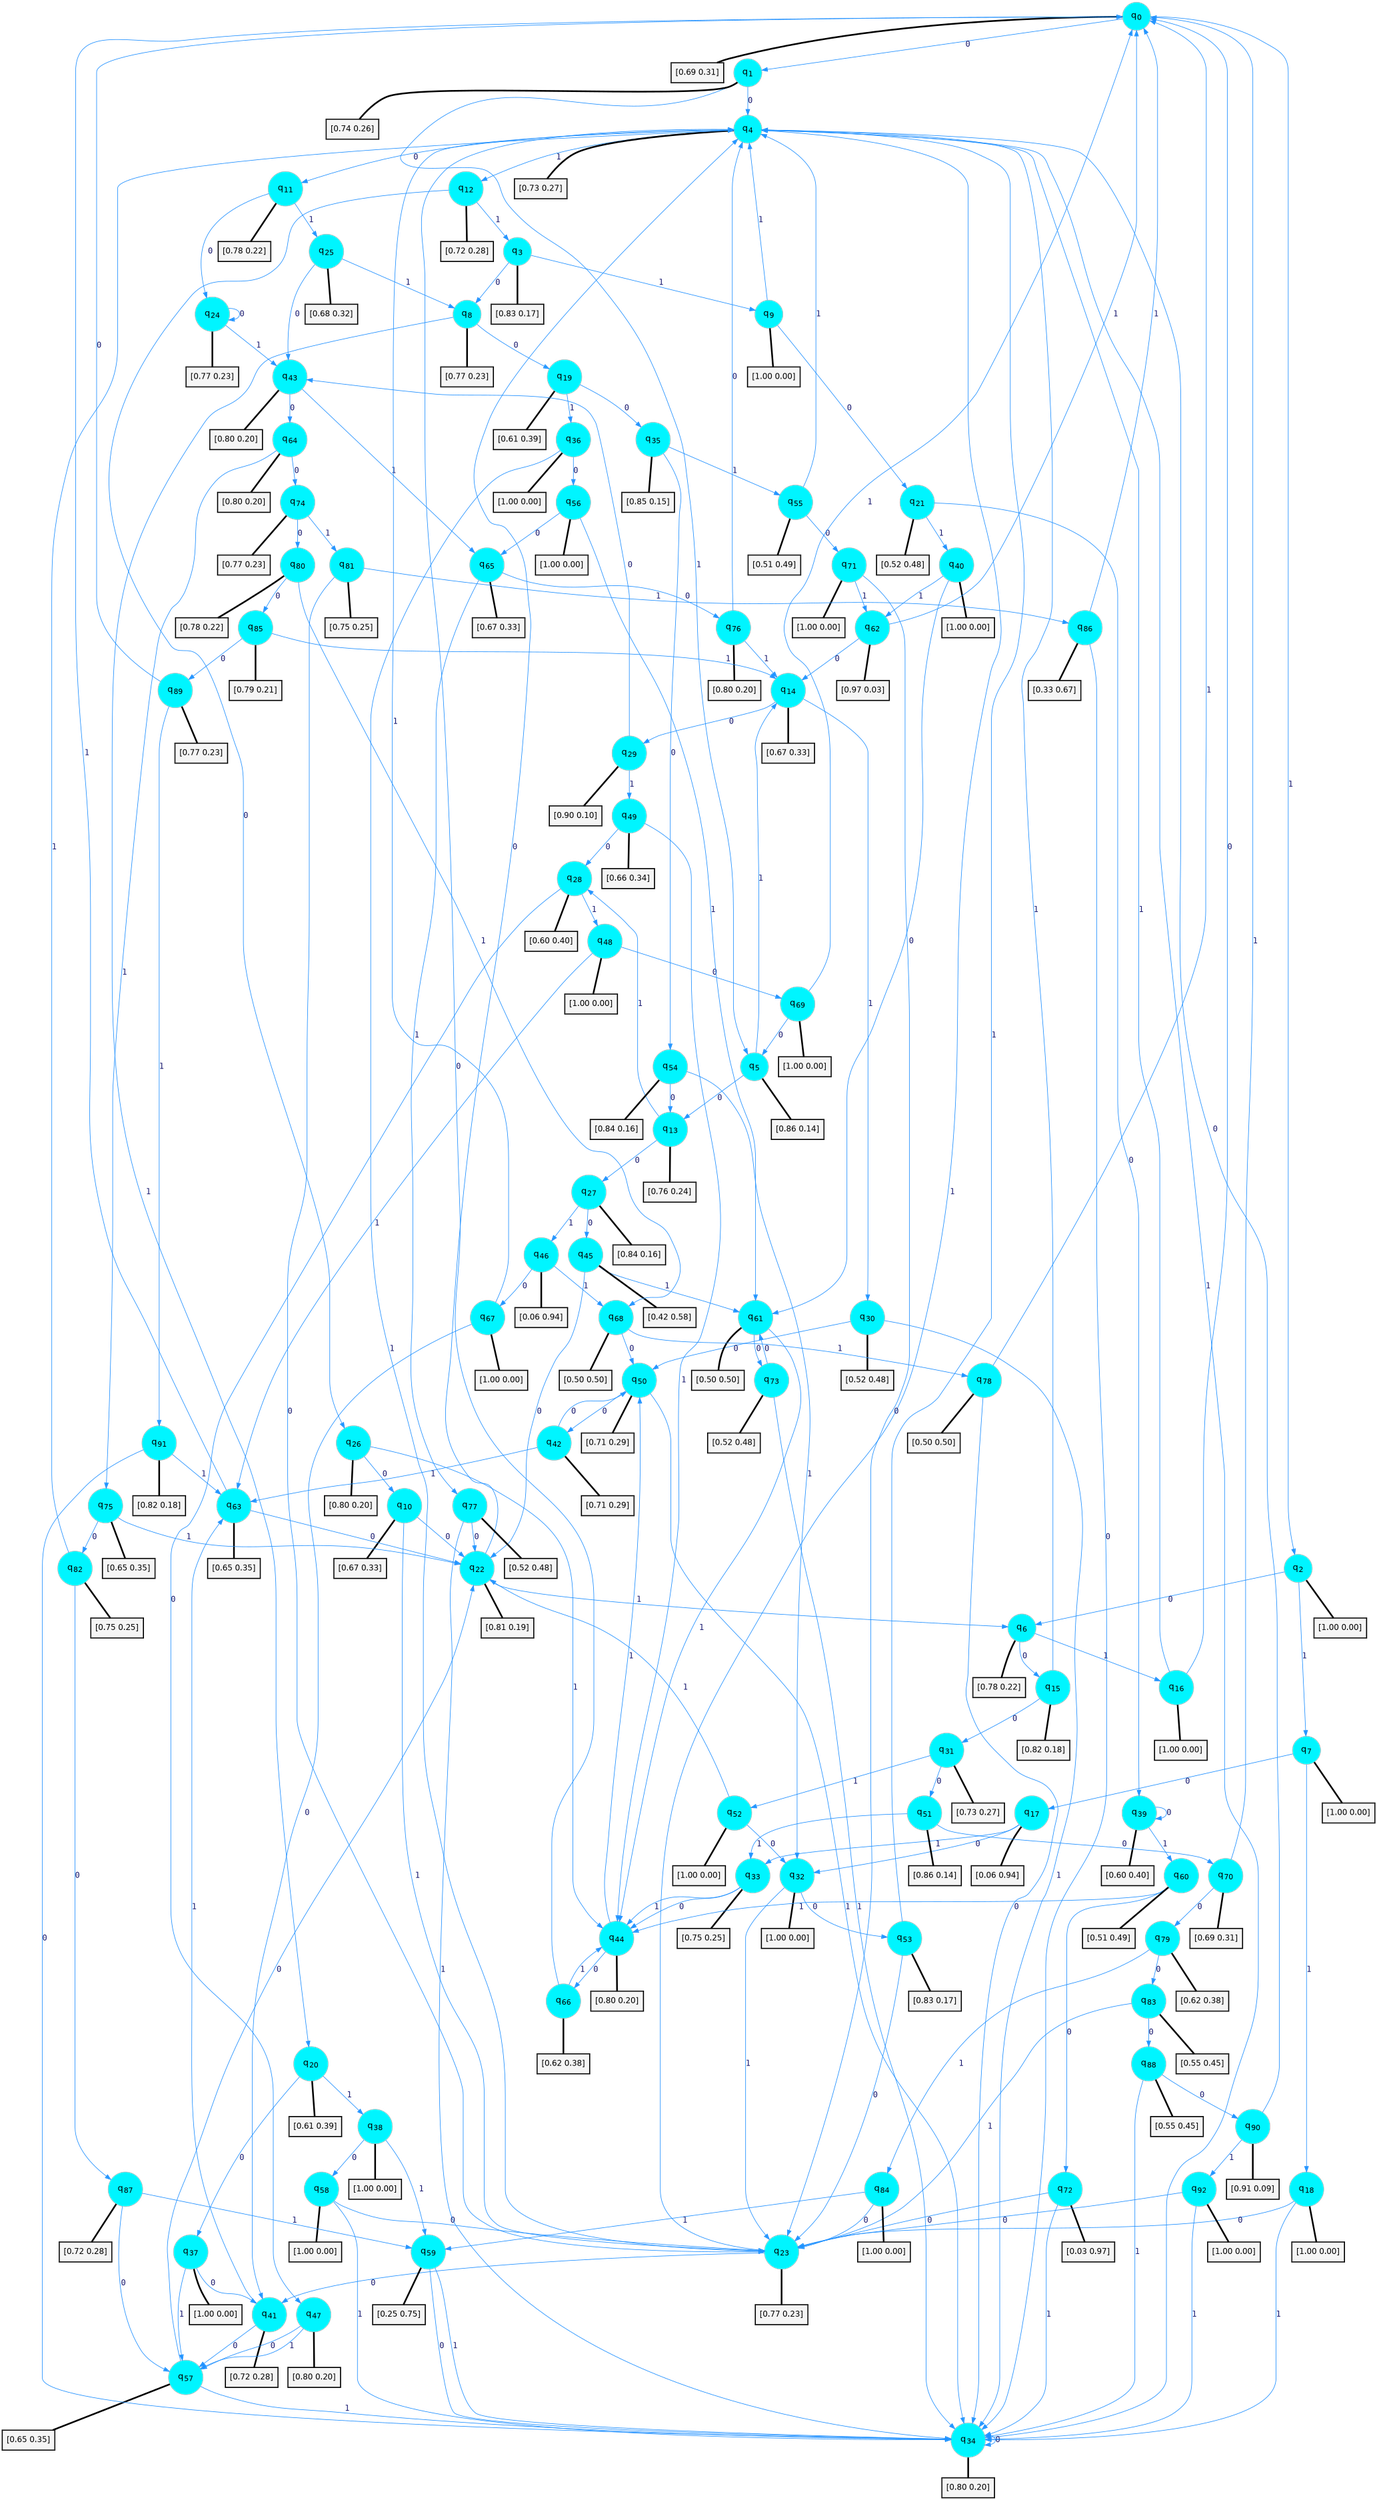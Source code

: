 digraph G {
graph [
bgcolor=transparent, dpi=300, rankdir=TD, size="40,25"];
node [
color=gray, fillcolor=turquoise1, fontcolor=black, fontname=Helvetica, fontsize=16, fontweight=bold, shape=circle, style=filled];
edge [
arrowsize=1, color=dodgerblue1, fontcolor=midnightblue, fontname=courier, fontweight=bold, penwidth=1, style=solid, weight=20];
0[label=<q<SUB>0</SUB>>];
1[label=<q<SUB>1</SUB>>];
2[label=<q<SUB>2</SUB>>];
3[label=<q<SUB>3</SUB>>];
4[label=<q<SUB>4</SUB>>];
5[label=<q<SUB>5</SUB>>];
6[label=<q<SUB>6</SUB>>];
7[label=<q<SUB>7</SUB>>];
8[label=<q<SUB>8</SUB>>];
9[label=<q<SUB>9</SUB>>];
10[label=<q<SUB>10</SUB>>];
11[label=<q<SUB>11</SUB>>];
12[label=<q<SUB>12</SUB>>];
13[label=<q<SUB>13</SUB>>];
14[label=<q<SUB>14</SUB>>];
15[label=<q<SUB>15</SUB>>];
16[label=<q<SUB>16</SUB>>];
17[label=<q<SUB>17</SUB>>];
18[label=<q<SUB>18</SUB>>];
19[label=<q<SUB>19</SUB>>];
20[label=<q<SUB>20</SUB>>];
21[label=<q<SUB>21</SUB>>];
22[label=<q<SUB>22</SUB>>];
23[label=<q<SUB>23</SUB>>];
24[label=<q<SUB>24</SUB>>];
25[label=<q<SUB>25</SUB>>];
26[label=<q<SUB>26</SUB>>];
27[label=<q<SUB>27</SUB>>];
28[label=<q<SUB>28</SUB>>];
29[label=<q<SUB>29</SUB>>];
30[label=<q<SUB>30</SUB>>];
31[label=<q<SUB>31</SUB>>];
32[label=<q<SUB>32</SUB>>];
33[label=<q<SUB>33</SUB>>];
34[label=<q<SUB>34</SUB>>];
35[label=<q<SUB>35</SUB>>];
36[label=<q<SUB>36</SUB>>];
37[label=<q<SUB>37</SUB>>];
38[label=<q<SUB>38</SUB>>];
39[label=<q<SUB>39</SUB>>];
40[label=<q<SUB>40</SUB>>];
41[label=<q<SUB>41</SUB>>];
42[label=<q<SUB>42</SUB>>];
43[label=<q<SUB>43</SUB>>];
44[label=<q<SUB>44</SUB>>];
45[label=<q<SUB>45</SUB>>];
46[label=<q<SUB>46</SUB>>];
47[label=<q<SUB>47</SUB>>];
48[label=<q<SUB>48</SUB>>];
49[label=<q<SUB>49</SUB>>];
50[label=<q<SUB>50</SUB>>];
51[label=<q<SUB>51</SUB>>];
52[label=<q<SUB>52</SUB>>];
53[label=<q<SUB>53</SUB>>];
54[label=<q<SUB>54</SUB>>];
55[label=<q<SUB>55</SUB>>];
56[label=<q<SUB>56</SUB>>];
57[label=<q<SUB>57</SUB>>];
58[label=<q<SUB>58</SUB>>];
59[label=<q<SUB>59</SUB>>];
60[label=<q<SUB>60</SUB>>];
61[label=<q<SUB>61</SUB>>];
62[label=<q<SUB>62</SUB>>];
63[label=<q<SUB>63</SUB>>];
64[label=<q<SUB>64</SUB>>];
65[label=<q<SUB>65</SUB>>];
66[label=<q<SUB>66</SUB>>];
67[label=<q<SUB>67</SUB>>];
68[label=<q<SUB>68</SUB>>];
69[label=<q<SUB>69</SUB>>];
70[label=<q<SUB>70</SUB>>];
71[label=<q<SUB>71</SUB>>];
72[label=<q<SUB>72</SUB>>];
73[label=<q<SUB>73</SUB>>];
74[label=<q<SUB>74</SUB>>];
75[label=<q<SUB>75</SUB>>];
76[label=<q<SUB>76</SUB>>];
77[label=<q<SUB>77</SUB>>];
78[label=<q<SUB>78</SUB>>];
79[label=<q<SUB>79</SUB>>];
80[label=<q<SUB>80</SUB>>];
81[label=<q<SUB>81</SUB>>];
82[label=<q<SUB>82</SUB>>];
83[label=<q<SUB>83</SUB>>];
84[label=<q<SUB>84</SUB>>];
85[label=<q<SUB>85</SUB>>];
86[label=<q<SUB>86</SUB>>];
87[label=<q<SUB>87</SUB>>];
88[label=<q<SUB>88</SUB>>];
89[label=<q<SUB>89</SUB>>];
90[label=<q<SUB>90</SUB>>];
91[label=<q<SUB>91</SUB>>];
92[label=<q<SUB>92</SUB>>];
93[label="[0.69 0.31]", shape=box,fontcolor=black, fontname=Helvetica, fontsize=14, penwidth=2, fillcolor=whitesmoke,color=black];
94[label="[0.74 0.26]", shape=box,fontcolor=black, fontname=Helvetica, fontsize=14, penwidth=2, fillcolor=whitesmoke,color=black];
95[label="[1.00 0.00]", shape=box,fontcolor=black, fontname=Helvetica, fontsize=14, penwidth=2, fillcolor=whitesmoke,color=black];
96[label="[0.83 0.17]", shape=box,fontcolor=black, fontname=Helvetica, fontsize=14, penwidth=2, fillcolor=whitesmoke,color=black];
97[label="[0.73 0.27]", shape=box,fontcolor=black, fontname=Helvetica, fontsize=14, penwidth=2, fillcolor=whitesmoke,color=black];
98[label="[0.86 0.14]", shape=box,fontcolor=black, fontname=Helvetica, fontsize=14, penwidth=2, fillcolor=whitesmoke,color=black];
99[label="[0.78 0.22]", shape=box,fontcolor=black, fontname=Helvetica, fontsize=14, penwidth=2, fillcolor=whitesmoke,color=black];
100[label="[1.00 0.00]", shape=box,fontcolor=black, fontname=Helvetica, fontsize=14, penwidth=2, fillcolor=whitesmoke,color=black];
101[label="[0.77 0.23]", shape=box,fontcolor=black, fontname=Helvetica, fontsize=14, penwidth=2, fillcolor=whitesmoke,color=black];
102[label="[1.00 0.00]", shape=box,fontcolor=black, fontname=Helvetica, fontsize=14, penwidth=2, fillcolor=whitesmoke,color=black];
103[label="[0.67 0.33]", shape=box,fontcolor=black, fontname=Helvetica, fontsize=14, penwidth=2, fillcolor=whitesmoke,color=black];
104[label="[0.78 0.22]", shape=box,fontcolor=black, fontname=Helvetica, fontsize=14, penwidth=2, fillcolor=whitesmoke,color=black];
105[label="[0.72 0.28]", shape=box,fontcolor=black, fontname=Helvetica, fontsize=14, penwidth=2, fillcolor=whitesmoke,color=black];
106[label="[0.76 0.24]", shape=box,fontcolor=black, fontname=Helvetica, fontsize=14, penwidth=2, fillcolor=whitesmoke,color=black];
107[label="[0.67 0.33]", shape=box,fontcolor=black, fontname=Helvetica, fontsize=14, penwidth=2, fillcolor=whitesmoke,color=black];
108[label="[0.82 0.18]", shape=box,fontcolor=black, fontname=Helvetica, fontsize=14, penwidth=2, fillcolor=whitesmoke,color=black];
109[label="[1.00 0.00]", shape=box,fontcolor=black, fontname=Helvetica, fontsize=14, penwidth=2, fillcolor=whitesmoke,color=black];
110[label="[0.06 0.94]", shape=box,fontcolor=black, fontname=Helvetica, fontsize=14, penwidth=2, fillcolor=whitesmoke,color=black];
111[label="[1.00 0.00]", shape=box,fontcolor=black, fontname=Helvetica, fontsize=14, penwidth=2, fillcolor=whitesmoke,color=black];
112[label="[0.61 0.39]", shape=box,fontcolor=black, fontname=Helvetica, fontsize=14, penwidth=2, fillcolor=whitesmoke,color=black];
113[label="[0.61 0.39]", shape=box,fontcolor=black, fontname=Helvetica, fontsize=14, penwidth=2, fillcolor=whitesmoke,color=black];
114[label="[0.52 0.48]", shape=box,fontcolor=black, fontname=Helvetica, fontsize=14, penwidth=2, fillcolor=whitesmoke,color=black];
115[label="[0.81 0.19]", shape=box,fontcolor=black, fontname=Helvetica, fontsize=14, penwidth=2, fillcolor=whitesmoke,color=black];
116[label="[0.77 0.23]", shape=box,fontcolor=black, fontname=Helvetica, fontsize=14, penwidth=2, fillcolor=whitesmoke,color=black];
117[label="[0.77 0.23]", shape=box,fontcolor=black, fontname=Helvetica, fontsize=14, penwidth=2, fillcolor=whitesmoke,color=black];
118[label="[0.68 0.32]", shape=box,fontcolor=black, fontname=Helvetica, fontsize=14, penwidth=2, fillcolor=whitesmoke,color=black];
119[label="[0.80 0.20]", shape=box,fontcolor=black, fontname=Helvetica, fontsize=14, penwidth=2, fillcolor=whitesmoke,color=black];
120[label="[0.84 0.16]", shape=box,fontcolor=black, fontname=Helvetica, fontsize=14, penwidth=2, fillcolor=whitesmoke,color=black];
121[label="[0.60 0.40]", shape=box,fontcolor=black, fontname=Helvetica, fontsize=14, penwidth=2, fillcolor=whitesmoke,color=black];
122[label="[0.90 0.10]", shape=box,fontcolor=black, fontname=Helvetica, fontsize=14, penwidth=2, fillcolor=whitesmoke,color=black];
123[label="[0.52 0.48]", shape=box,fontcolor=black, fontname=Helvetica, fontsize=14, penwidth=2, fillcolor=whitesmoke,color=black];
124[label="[0.73 0.27]", shape=box,fontcolor=black, fontname=Helvetica, fontsize=14, penwidth=2, fillcolor=whitesmoke,color=black];
125[label="[1.00 0.00]", shape=box,fontcolor=black, fontname=Helvetica, fontsize=14, penwidth=2, fillcolor=whitesmoke,color=black];
126[label="[0.75 0.25]", shape=box,fontcolor=black, fontname=Helvetica, fontsize=14, penwidth=2, fillcolor=whitesmoke,color=black];
127[label="[0.80 0.20]", shape=box,fontcolor=black, fontname=Helvetica, fontsize=14, penwidth=2, fillcolor=whitesmoke,color=black];
128[label="[0.85 0.15]", shape=box,fontcolor=black, fontname=Helvetica, fontsize=14, penwidth=2, fillcolor=whitesmoke,color=black];
129[label="[1.00 0.00]", shape=box,fontcolor=black, fontname=Helvetica, fontsize=14, penwidth=2, fillcolor=whitesmoke,color=black];
130[label="[1.00 0.00]", shape=box,fontcolor=black, fontname=Helvetica, fontsize=14, penwidth=2, fillcolor=whitesmoke,color=black];
131[label="[1.00 0.00]", shape=box,fontcolor=black, fontname=Helvetica, fontsize=14, penwidth=2, fillcolor=whitesmoke,color=black];
132[label="[0.60 0.40]", shape=box,fontcolor=black, fontname=Helvetica, fontsize=14, penwidth=2, fillcolor=whitesmoke,color=black];
133[label="[1.00 0.00]", shape=box,fontcolor=black, fontname=Helvetica, fontsize=14, penwidth=2, fillcolor=whitesmoke,color=black];
134[label="[0.72 0.28]", shape=box,fontcolor=black, fontname=Helvetica, fontsize=14, penwidth=2, fillcolor=whitesmoke,color=black];
135[label="[0.71 0.29]", shape=box,fontcolor=black, fontname=Helvetica, fontsize=14, penwidth=2, fillcolor=whitesmoke,color=black];
136[label="[0.80 0.20]", shape=box,fontcolor=black, fontname=Helvetica, fontsize=14, penwidth=2, fillcolor=whitesmoke,color=black];
137[label="[0.80 0.20]", shape=box,fontcolor=black, fontname=Helvetica, fontsize=14, penwidth=2, fillcolor=whitesmoke,color=black];
138[label="[0.42 0.58]", shape=box,fontcolor=black, fontname=Helvetica, fontsize=14, penwidth=2, fillcolor=whitesmoke,color=black];
139[label="[0.06 0.94]", shape=box,fontcolor=black, fontname=Helvetica, fontsize=14, penwidth=2, fillcolor=whitesmoke,color=black];
140[label="[0.80 0.20]", shape=box,fontcolor=black, fontname=Helvetica, fontsize=14, penwidth=2, fillcolor=whitesmoke,color=black];
141[label="[1.00 0.00]", shape=box,fontcolor=black, fontname=Helvetica, fontsize=14, penwidth=2, fillcolor=whitesmoke,color=black];
142[label="[0.66 0.34]", shape=box,fontcolor=black, fontname=Helvetica, fontsize=14, penwidth=2, fillcolor=whitesmoke,color=black];
143[label="[0.71 0.29]", shape=box,fontcolor=black, fontname=Helvetica, fontsize=14, penwidth=2, fillcolor=whitesmoke,color=black];
144[label="[0.86 0.14]", shape=box,fontcolor=black, fontname=Helvetica, fontsize=14, penwidth=2, fillcolor=whitesmoke,color=black];
145[label="[1.00 0.00]", shape=box,fontcolor=black, fontname=Helvetica, fontsize=14, penwidth=2, fillcolor=whitesmoke,color=black];
146[label="[0.83 0.17]", shape=box,fontcolor=black, fontname=Helvetica, fontsize=14, penwidth=2, fillcolor=whitesmoke,color=black];
147[label="[0.84 0.16]", shape=box,fontcolor=black, fontname=Helvetica, fontsize=14, penwidth=2, fillcolor=whitesmoke,color=black];
148[label="[0.51 0.49]", shape=box,fontcolor=black, fontname=Helvetica, fontsize=14, penwidth=2, fillcolor=whitesmoke,color=black];
149[label="[1.00 0.00]", shape=box,fontcolor=black, fontname=Helvetica, fontsize=14, penwidth=2, fillcolor=whitesmoke,color=black];
150[label="[0.65 0.35]", shape=box,fontcolor=black, fontname=Helvetica, fontsize=14, penwidth=2, fillcolor=whitesmoke,color=black];
151[label="[1.00 0.00]", shape=box,fontcolor=black, fontname=Helvetica, fontsize=14, penwidth=2, fillcolor=whitesmoke,color=black];
152[label="[0.25 0.75]", shape=box,fontcolor=black, fontname=Helvetica, fontsize=14, penwidth=2, fillcolor=whitesmoke,color=black];
153[label="[0.51 0.49]", shape=box,fontcolor=black, fontname=Helvetica, fontsize=14, penwidth=2, fillcolor=whitesmoke,color=black];
154[label="[0.50 0.50]", shape=box,fontcolor=black, fontname=Helvetica, fontsize=14, penwidth=2, fillcolor=whitesmoke,color=black];
155[label="[0.97 0.03]", shape=box,fontcolor=black, fontname=Helvetica, fontsize=14, penwidth=2, fillcolor=whitesmoke,color=black];
156[label="[0.65 0.35]", shape=box,fontcolor=black, fontname=Helvetica, fontsize=14, penwidth=2, fillcolor=whitesmoke,color=black];
157[label="[0.80 0.20]", shape=box,fontcolor=black, fontname=Helvetica, fontsize=14, penwidth=2, fillcolor=whitesmoke,color=black];
158[label="[0.67 0.33]", shape=box,fontcolor=black, fontname=Helvetica, fontsize=14, penwidth=2, fillcolor=whitesmoke,color=black];
159[label="[0.62 0.38]", shape=box,fontcolor=black, fontname=Helvetica, fontsize=14, penwidth=2, fillcolor=whitesmoke,color=black];
160[label="[1.00 0.00]", shape=box,fontcolor=black, fontname=Helvetica, fontsize=14, penwidth=2, fillcolor=whitesmoke,color=black];
161[label="[0.50 0.50]", shape=box,fontcolor=black, fontname=Helvetica, fontsize=14, penwidth=2, fillcolor=whitesmoke,color=black];
162[label="[1.00 0.00]", shape=box,fontcolor=black, fontname=Helvetica, fontsize=14, penwidth=2, fillcolor=whitesmoke,color=black];
163[label="[0.69 0.31]", shape=box,fontcolor=black, fontname=Helvetica, fontsize=14, penwidth=2, fillcolor=whitesmoke,color=black];
164[label="[1.00 0.00]", shape=box,fontcolor=black, fontname=Helvetica, fontsize=14, penwidth=2, fillcolor=whitesmoke,color=black];
165[label="[0.03 0.97]", shape=box,fontcolor=black, fontname=Helvetica, fontsize=14, penwidth=2, fillcolor=whitesmoke,color=black];
166[label="[0.52 0.48]", shape=box,fontcolor=black, fontname=Helvetica, fontsize=14, penwidth=2, fillcolor=whitesmoke,color=black];
167[label="[0.77 0.23]", shape=box,fontcolor=black, fontname=Helvetica, fontsize=14, penwidth=2, fillcolor=whitesmoke,color=black];
168[label="[0.65 0.35]", shape=box,fontcolor=black, fontname=Helvetica, fontsize=14, penwidth=2, fillcolor=whitesmoke,color=black];
169[label="[0.80 0.20]", shape=box,fontcolor=black, fontname=Helvetica, fontsize=14, penwidth=2, fillcolor=whitesmoke,color=black];
170[label="[0.52 0.48]", shape=box,fontcolor=black, fontname=Helvetica, fontsize=14, penwidth=2, fillcolor=whitesmoke,color=black];
171[label="[0.50 0.50]", shape=box,fontcolor=black, fontname=Helvetica, fontsize=14, penwidth=2, fillcolor=whitesmoke,color=black];
172[label="[0.62 0.38]", shape=box,fontcolor=black, fontname=Helvetica, fontsize=14, penwidth=2, fillcolor=whitesmoke,color=black];
173[label="[0.78 0.22]", shape=box,fontcolor=black, fontname=Helvetica, fontsize=14, penwidth=2, fillcolor=whitesmoke,color=black];
174[label="[0.75 0.25]", shape=box,fontcolor=black, fontname=Helvetica, fontsize=14, penwidth=2, fillcolor=whitesmoke,color=black];
175[label="[0.75 0.25]", shape=box,fontcolor=black, fontname=Helvetica, fontsize=14, penwidth=2, fillcolor=whitesmoke,color=black];
176[label="[0.55 0.45]", shape=box,fontcolor=black, fontname=Helvetica, fontsize=14, penwidth=2, fillcolor=whitesmoke,color=black];
177[label="[1.00 0.00]", shape=box,fontcolor=black, fontname=Helvetica, fontsize=14, penwidth=2, fillcolor=whitesmoke,color=black];
178[label="[0.79 0.21]", shape=box,fontcolor=black, fontname=Helvetica, fontsize=14, penwidth=2, fillcolor=whitesmoke,color=black];
179[label="[0.33 0.67]", shape=box,fontcolor=black, fontname=Helvetica, fontsize=14, penwidth=2, fillcolor=whitesmoke,color=black];
180[label="[0.72 0.28]", shape=box,fontcolor=black, fontname=Helvetica, fontsize=14, penwidth=2, fillcolor=whitesmoke,color=black];
181[label="[0.55 0.45]", shape=box,fontcolor=black, fontname=Helvetica, fontsize=14, penwidth=2, fillcolor=whitesmoke,color=black];
182[label="[0.77 0.23]", shape=box,fontcolor=black, fontname=Helvetica, fontsize=14, penwidth=2, fillcolor=whitesmoke,color=black];
183[label="[0.91 0.09]", shape=box,fontcolor=black, fontname=Helvetica, fontsize=14, penwidth=2, fillcolor=whitesmoke,color=black];
184[label="[0.82 0.18]", shape=box,fontcolor=black, fontname=Helvetica, fontsize=14, penwidth=2, fillcolor=whitesmoke,color=black];
185[label="[1.00 0.00]", shape=box,fontcolor=black, fontname=Helvetica, fontsize=14, penwidth=2, fillcolor=whitesmoke,color=black];
0->1 [label=0];
0->2 [label=1];
0->93 [arrowhead=none, penwidth=3,color=black];
1->4 [label=0];
1->5 [label=1];
1->94 [arrowhead=none, penwidth=3,color=black];
2->6 [label=0];
2->7 [label=1];
2->95 [arrowhead=none, penwidth=3,color=black];
3->8 [label=0];
3->9 [label=1];
3->96 [arrowhead=none, penwidth=3,color=black];
4->11 [label=0];
4->12 [label=1];
4->97 [arrowhead=none, penwidth=3,color=black];
5->13 [label=0];
5->14 [label=1];
5->98 [arrowhead=none, penwidth=3,color=black];
6->15 [label=0];
6->16 [label=1];
6->99 [arrowhead=none, penwidth=3,color=black];
7->17 [label=0];
7->18 [label=1];
7->100 [arrowhead=none, penwidth=3,color=black];
8->19 [label=0];
8->20 [label=1];
8->101 [arrowhead=none, penwidth=3,color=black];
9->21 [label=0];
9->4 [label=1];
9->102 [arrowhead=none, penwidth=3,color=black];
10->22 [label=0];
10->23 [label=1];
10->103 [arrowhead=none, penwidth=3,color=black];
11->24 [label=0];
11->25 [label=1];
11->104 [arrowhead=none, penwidth=3,color=black];
12->26 [label=0];
12->3 [label=1];
12->105 [arrowhead=none, penwidth=3,color=black];
13->27 [label=0];
13->28 [label=1];
13->106 [arrowhead=none, penwidth=3,color=black];
14->29 [label=0];
14->30 [label=1];
14->107 [arrowhead=none, penwidth=3,color=black];
15->31 [label=0];
15->4 [label=1];
15->108 [arrowhead=none, penwidth=3,color=black];
16->0 [label=0];
16->4 [label=1];
16->109 [arrowhead=none, penwidth=3,color=black];
17->32 [label=0];
17->33 [label=1];
17->110 [arrowhead=none, penwidth=3,color=black];
18->23 [label=0];
18->34 [label=1];
18->111 [arrowhead=none, penwidth=3,color=black];
19->35 [label=0];
19->36 [label=1];
19->112 [arrowhead=none, penwidth=3,color=black];
20->37 [label=0];
20->38 [label=1];
20->113 [arrowhead=none, penwidth=3,color=black];
21->39 [label=0];
21->40 [label=1];
21->114 [arrowhead=none, penwidth=3,color=black];
22->4 [label=0];
22->6 [label=1];
22->115 [arrowhead=none, penwidth=3,color=black];
23->41 [label=0];
23->4 [label=1];
23->116 [arrowhead=none, penwidth=3,color=black];
24->24 [label=0];
24->43 [label=1];
24->117 [arrowhead=none, penwidth=3,color=black];
25->43 [label=0];
25->8 [label=1];
25->118 [arrowhead=none, penwidth=3,color=black];
26->10 [label=0];
26->44 [label=1];
26->119 [arrowhead=none, penwidth=3,color=black];
27->45 [label=0];
27->46 [label=1];
27->120 [arrowhead=none, penwidth=3,color=black];
28->47 [label=0];
28->48 [label=1];
28->121 [arrowhead=none, penwidth=3,color=black];
29->43 [label=0];
29->49 [label=1];
29->122 [arrowhead=none, penwidth=3,color=black];
30->50 [label=0];
30->34 [label=1];
30->123 [arrowhead=none, penwidth=3,color=black];
31->51 [label=0];
31->52 [label=1];
31->124 [arrowhead=none, penwidth=3,color=black];
32->53 [label=0];
32->23 [label=1];
32->125 [arrowhead=none, penwidth=3,color=black];
33->44 [label=0];
33->44 [label=1];
33->126 [arrowhead=none, penwidth=3,color=black];
34->34 [label=0];
34->4 [label=1];
34->127 [arrowhead=none, penwidth=3,color=black];
35->54 [label=0];
35->55 [label=1];
35->128 [arrowhead=none, penwidth=3,color=black];
36->56 [label=0];
36->23 [label=1];
36->129 [arrowhead=none, penwidth=3,color=black];
37->41 [label=0];
37->57 [label=1];
37->130 [arrowhead=none, penwidth=3,color=black];
38->58 [label=0];
38->59 [label=1];
38->131 [arrowhead=none, penwidth=3,color=black];
39->39 [label=0];
39->60 [label=1];
39->132 [arrowhead=none, penwidth=3,color=black];
40->61 [label=0];
40->62 [label=1];
40->133 [arrowhead=none, penwidth=3,color=black];
41->57 [label=0];
41->63 [label=1];
41->134 [arrowhead=none, penwidth=3,color=black];
42->50 [label=0];
42->63 [label=1];
42->135 [arrowhead=none, penwidth=3,color=black];
43->64 [label=0];
43->65 [label=1];
43->136 [arrowhead=none, penwidth=3,color=black];
44->66 [label=0];
44->50 [label=1];
44->137 [arrowhead=none, penwidth=3,color=black];
45->22 [label=0];
45->61 [label=1];
45->138 [arrowhead=none, penwidth=3,color=black];
46->67 [label=0];
46->68 [label=1];
46->139 [arrowhead=none, penwidth=3,color=black];
47->57 [label=0];
47->57 [label=1];
47->140 [arrowhead=none, penwidth=3,color=black];
48->69 [label=0];
48->63 [label=1];
48->141 [arrowhead=none, penwidth=3,color=black];
49->28 [label=0];
49->44 [label=1];
49->142 [arrowhead=none, penwidth=3,color=black];
50->42 [label=0];
50->34 [label=1];
50->143 [arrowhead=none, penwidth=3,color=black];
51->70 [label=0];
51->33 [label=1];
51->144 [arrowhead=none, penwidth=3,color=black];
52->32 [label=0];
52->22 [label=1];
52->145 [arrowhead=none, penwidth=3,color=black];
53->23 [label=0];
53->4 [label=1];
53->146 [arrowhead=none, penwidth=3,color=black];
54->13 [label=0];
54->32 [label=1];
54->147 [arrowhead=none, penwidth=3,color=black];
55->71 [label=0];
55->4 [label=1];
55->148 [arrowhead=none, penwidth=3,color=black];
56->65 [label=0];
56->61 [label=1];
56->149 [arrowhead=none, penwidth=3,color=black];
57->22 [label=0];
57->34 [label=1];
57->150 [arrowhead=none, penwidth=3,color=black];
58->23 [label=0];
58->34 [label=1];
58->151 [arrowhead=none, penwidth=3,color=black];
59->34 [label=0];
59->34 [label=1];
59->152 [arrowhead=none, penwidth=3,color=black];
60->72 [label=0];
60->44 [label=1];
60->153 [arrowhead=none, penwidth=3,color=black];
61->73 [label=0];
61->44 [label=1];
61->154 [arrowhead=none, penwidth=3,color=black];
62->14 [label=0];
62->0 [label=1];
62->155 [arrowhead=none, penwidth=3,color=black];
63->22 [label=0];
63->0 [label=1];
63->156 [arrowhead=none, penwidth=3,color=black];
64->74 [label=0];
64->75 [label=1];
64->157 [arrowhead=none, penwidth=3,color=black];
65->76 [label=0];
65->77 [label=1];
65->158 [arrowhead=none, penwidth=3,color=black];
66->4 [label=0];
66->44 [label=1];
66->159 [arrowhead=none, penwidth=3,color=black];
67->41 [label=0];
67->4 [label=1];
67->160 [arrowhead=none, penwidth=3,color=black];
68->50 [label=0];
68->78 [label=1];
68->161 [arrowhead=none, penwidth=3,color=black];
69->5 [label=0];
69->0 [label=1];
69->162 [arrowhead=none, penwidth=3,color=black];
70->79 [label=0];
70->0 [label=1];
70->163 [arrowhead=none, penwidth=3,color=black];
71->23 [label=0];
71->62 [label=1];
71->164 [arrowhead=none, penwidth=3,color=black];
72->23 [label=0];
72->34 [label=1];
72->165 [arrowhead=none, penwidth=3,color=black];
73->61 [label=0];
73->34 [label=1];
73->166 [arrowhead=none, penwidth=3,color=black];
74->80 [label=0];
74->81 [label=1];
74->167 [arrowhead=none, penwidth=3,color=black];
75->82 [label=0];
75->22 [label=1];
75->168 [arrowhead=none, penwidth=3,color=black];
76->4 [label=0];
76->14 [label=1];
76->169 [arrowhead=none, penwidth=3,color=black];
77->22 [label=0];
77->34 [label=1];
77->170 [arrowhead=none, penwidth=3,color=black];
78->34 [label=0];
78->0 [label=1];
78->171 [arrowhead=none, penwidth=3,color=black];
79->83 [label=0];
79->84 [label=1];
79->172 [arrowhead=none, penwidth=3,color=black];
80->85 [label=0];
80->68 [label=1];
80->173 [arrowhead=none, penwidth=3,color=black];
81->23 [label=0];
81->86 [label=1];
81->174 [arrowhead=none, penwidth=3,color=black];
82->87 [label=0];
82->4 [label=1];
82->175 [arrowhead=none, penwidth=3,color=black];
83->88 [label=0];
83->23 [label=1];
83->176 [arrowhead=none, penwidth=3,color=black];
84->23 [label=0];
84->59 [label=1];
84->177 [arrowhead=none, penwidth=3,color=black];
85->89 [label=0];
85->14 [label=1];
85->178 [arrowhead=none, penwidth=3,color=black];
86->34 [label=0];
86->0 [label=1];
86->179 [arrowhead=none, penwidth=3,color=black];
87->57 [label=0];
87->59 [label=1];
87->180 [arrowhead=none, penwidth=3,color=black];
88->90 [label=0];
88->34 [label=1];
88->181 [arrowhead=none, penwidth=3,color=black];
89->0 [label=0];
89->91 [label=1];
89->182 [arrowhead=none, penwidth=3,color=black];
90->4 [label=0];
90->92 [label=1];
90->183 [arrowhead=none, penwidth=3,color=black];
91->34 [label=0];
91->63 [label=1];
91->184 [arrowhead=none, penwidth=3,color=black];
92->23 [label=0];
92->34 [label=1];
92->185 [arrowhead=none, penwidth=3,color=black];
}
